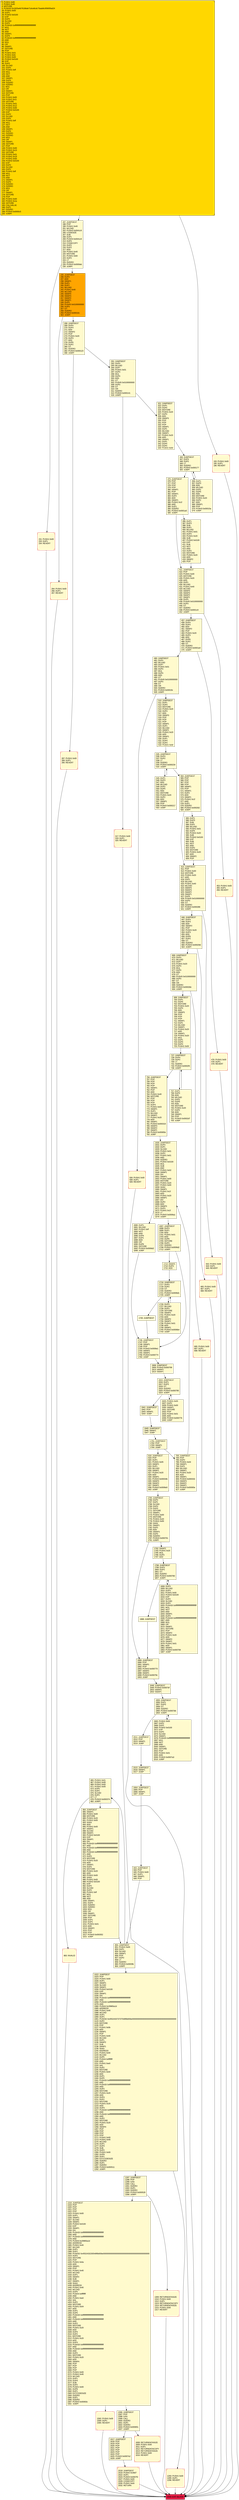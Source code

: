 digraph G {
bgcolor=transparent rankdir=UD;
node [shape=box style=filled color=black fillcolor=white fontname=arial fontcolor=black];
865 [label="865: PUSH1 0x01\l867: PUSH1 0x06\l869: PUSH1 0x00\l871: PUSH1 0x05\l873: DUP5\l874: DUP2\l875: SLOAD\l876: DUP2\l877: LT\l878: PUSH3 0x000374\l882: JUMPI\l" fillcolor=lemonchiffon ];
0 [label="0: PUSH1 0x80\l2: PUSH1 0x40\l4: MSTORE\l5: PUSH20 0x1820a4b7618bde71dce8cdc73aab6c95905fad24\l26: PUSH1 0x00\l28: DUP1\l29: PUSH2 0x0100\l32: EXP\l33: DUP2\l34: SLOAD\l35: DUP2\l36: PUSH20 0xffffffffffffffffffffffffffffffffffffffff\l57: MUL\l58: NOT\l59: AND\l60: SWAP1\l61: DUP4\l62: PUSH20 0xffffffffffffffffffffffffffffffffffffffff\l83: AND\l84: MUL\l85: OR\l86: SWAP1\l87: SSTORE\l88: POP\l89: PUSH1 0x01\l91: PUSH1 0x0c\l93: PUSH1 0x00\l95: PUSH2 0x0100\l98: EXP\l99: DUP2\l100: SLOAD\l101: DUP2\l102: PUSH1 0xff\l104: MUL\l105: NOT\l106: AND\l107: SWAP1\l108: DUP4\l109: ISZERO\l110: ISZERO\l111: MUL\l112: OR\l113: SWAP1\l114: SSTORE\l115: POP\l116: PUSH1 0x00\l118: PUSH1 0x11\l120: SSTORE\l121: PUSH1 0x01\l123: PUSH1 0x12\l125: PUSH1 0x00\l127: PUSH2 0x0100\l130: EXP\l131: DUP2\l132: SLOAD\l133: DUP2\l134: PUSH1 0xff\l136: MUL\l137: NOT\l138: AND\l139: SWAP1\l140: DUP4\l141: ISZERO\l142: ISZERO\l143: MUL\l144: OR\l145: SWAP1\l146: SSTORE\l147: POP\l148: PUSH1 0x00\l150: PUSH1 0x13\l152: SSTORE\l153: PUSH1 0x01\l155: PUSH1 0x19\l157: PUSH1 0x00\l159: PUSH2 0x0100\l162: EXP\l163: DUP2\l164: SLOAD\l165: DUP2\l166: PUSH1 0xff\l168: MUL\l169: NOT\l170: AND\l171: SWAP1\l172: DUP4\l173: ISZERO\l174: ISZERO\l175: MUL\l176: OR\l177: SWAP1\l178: SSTORE\l179: POP\l180: PUSH1 0x00\l182: PUSH1 0x1a\l184: SSTORE\l185: CALLVALUE\l186: DUP1\l187: ISZERO\l188: PUSH3 0x0000c5\l192: JUMPI\l" fillcolor=lemonchiffon shape=Msquare fillcolor=gold ];
1697 [label="1697: JUMPDEST\l1698: DUP3\l1699: DUP1\l1700: ADD\l1701: PUSH1 0x01\l1703: ADD\l1704: DUP6\l1705: SSTORE\l1706: DUP3\l1707: ISZERO\l1708: PUSH3 0x0006d2\l1712: JUMPI\l" fillcolor=lemonchiffon ];
1955 [label="1955: JUMPDEST\l1956: DUP1\l1957: DUP3\l1958: GT\l1959: ISZERO\l1960: PUSH3 0x0007db\l1964: JUMPI\l" fillcolor=lemonchiffon ];
1309 [label="1309: RETURNDATASIZE\l1310: PUSH1 0x00\l1312: DUP1\l1313: RETURNDATACOPY\l1314: RETURNDATASIZE\l1315: PUSH1 0x00\l1317: REVERT\l" fillcolor=lemonchiffon shape=Msquare color=crimson ];
396 [label="396: DUP1\l397: DUP3\l398: SUB\l399: DUP1\l400: MLOAD\l401: PUSH1 0x01\l403: DUP4\l404: PUSH1 0x20\l406: SUB\l407: PUSH2 0x0100\l410: EXP\l411: SUB\l412: NOT\l413: AND\l414: DUP2\l415: MSTORE\l416: PUSH1 0x20\l418: ADD\l419: SWAP2\l420: POP\l" fillcolor=lemonchiffon ];
1925 [label="1925: PUSH1 0x00\l1927: DUP2\l1928: PUSH1 0x00\l1930: SWAP1\l1931: SSTORE\l1932: POP\l1933: PUSH1 0x01\l1935: ADD\l1936: PUSH3 0x00077b\l1940: JUMP\l" fillcolor=lemonchiffon ];
2011 [label="2011: JUMPDEST\l2012: POP\l2013: SWAP1\l2014: JUMP\l" fillcolor=lemonchiffon ];
1680 [label="1680: DUP1\l1681: MLOAD\l1682: PUSH1 0xff\l1684: NOT\l1685: AND\l1686: DUP4\l1687: DUP1\l1688: ADD\l1689: OR\l1690: DUP6\l1691: SSTORE\l1692: PUSH3 0x0006d2\l1696: JUMP\l" fillcolor=lemonchiffon ];
480 [label="480: JUMPDEST\l481: DUP3\l482: MLOAD\l483: DUP7\l484: PUSH1 0x01\l486: DUP3\l487: MUL\l488: DUP4\l489: ADD\l490: GT\l491: PUSH5 0x0100000000\l497: DUP3\l498: GT\l499: OR\l500: ISZERO\l501: PUSH3 0x0001fe\l505: JUMPI\l" fillcolor=lemonchiffon ];
510 [label="510: JUMPDEST\l511: DUP1\l512: DUP4\l513: MSTORE\l514: PUSH1 0x20\l516: DUP4\l517: ADD\l518: SWAP3\l519: POP\l520: POP\l521: POP\l522: SWAP1\l523: DUP1\l524: MLOAD\l525: SWAP1\l526: PUSH1 0x20\l528: ADD\l529: SWAP1\l530: DUP1\l531: DUP4\l532: DUP4\l533: PUSH1 0x00\l" fillcolor=lemonchiffon ];
291 [label="291: JUMPDEST\l292: DUP3\l293: MLOAD\l294: DUP7\l295: PUSH1 0x01\l297: DUP3\l298: MUL\l299: DUP4\l300: ADD\l301: GT\l302: PUSH5 0x0100000000\l308: DUP3\l309: GT\l310: OR\l311: ISZERO\l312: PUSH3 0x000141\l316: JUMPI\l" fillcolor=lemonchiffon ];
695 [label="695: PUSH1 0x00\l697: DUP1\l698: REVERT\l" fillcolor=lemonchiffon shape=Msquare color=crimson ];
1617 [label="1617: JUMPDEST\l1618: POP\l1619: POP\l1620: POP\l1621: POP\l1622: POP\l1623: POP\l1624: POP\l1625: PUSH3 0x0007e2\l1629: JUMP\l" fillcolor=lemonchiffon ];
1592 [label="1592: PUSH1 0x00\l1594: DUP1\l1595: REVERT\l" fillcolor=lemonchiffon shape=Msquare color=crimson ];
850 [label="850: JUMPDEST\l851: PUSH1 0x05\l853: DUP1\l854: SLOAD\l855: SWAP1\l856: POP\l857: DUP2\l858: LT\l859: ISZERO\l860: PUSH3 0x0003fe\l864: JUMPI\l" fillcolor=lemonchiffon ];
457 [label="457: JUMPDEST\l458: DUP4\l459: DUP3\l460: ADD\l461: SWAP2\l462: POP\l463: PUSH1 0x20\l465: DUP3\l466: ADD\l467: DUP6\l468: DUP2\l469: GT\l470: ISZERO\l471: PUSH3 0x0001e0\l475: JUMPI\l" fillcolor=lemonchiffon ];
317 [label="317: PUSH1 0x00\l319: DUP1\l320: REVERT\l" fillcolor=lemonchiffon shape=Msquare color=crimson ];
1745 [label="1745: JUMPDEST\l" fillcolor=lemonchiffon ];
1792 [label="1792: SWAP2\l1793: PUSH1 0x20\l1795: MUL\l1796: DUP3\l1797: ADD\l" fillcolor=lemonchiffon ];
1904 [label="1904: JUMPDEST\l1905: POP\l1906: SWAP1\l1907: JUMP\l" fillcolor=lemonchiffon ];
642 [label="642: PUSH1 0x00\l644: DUP1\l645: REVERT\l" fillcolor=lemonchiffon shape=Msquare color=crimson ];
1022 [label="1022: JUMPDEST\l1023: POP\l1024: PUSH1 0x00\l1026: DUP1\l1027: SWAP1\l1028: SLOAD\l1029: SWAP1\l1030: PUSH2 0x0100\l1033: EXP\l1034: SWAP1\l1035: DIV\l1036: PUSH20 0xffffffffffffffffffffffffffffffffffffffff\l1057: AND\l1058: PUSH20 0xffffffffffffffffffffffffffffffffffffffff\l1079: AND\l1080: PUSH4 0x29965a1d\l1085: ADDRESS\l1086: PUSH1 0x40\l1088: MLOAD\l1089: DUP1\l1090: DUP1\l1091: PUSH32 0x455243373737546f6b656e000000000000000000000000000000000000000000\l1124: DUP2\l1125: MSTORE\l1126: POP\l1127: PUSH1 0x0b\l1129: ADD\l1130: SWAP1\l1131: POP\l1132: PUSH1 0x40\l1134: MLOAD\l1135: DUP1\l1136: SWAP2\l1137: SUB\l1138: SWAP1\l1139: SHA3\l1140: ADDRESS\l1141: PUSH1 0x40\l1143: MLOAD\l1144: DUP5\l1145: PUSH4 0xffffffff\l1150: AND\l1151: PUSH1 0xe0\l1153: SHL\l1154: DUP2\l1155: MSTORE\l1156: PUSH1 0x04\l1158: ADD\l1159: DUP1\l1160: DUP5\l1161: PUSH20 0xffffffffffffffffffffffffffffffffffffffff\l1182: AND\l1183: PUSH20 0xffffffffffffffffffffffffffffffffffffffff\l1204: AND\l1205: DUP2\l1206: MSTORE\l1207: PUSH1 0x20\l1209: ADD\l1210: DUP4\l1211: DUP2\l1212: MSTORE\l1213: PUSH1 0x20\l1215: ADD\l1216: DUP3\l1217: PUSH20 0xffffffffffffffffffffffffffffffffffffffff\l1238: AND\l1239: PUSH20 0xffffffffffffffffffffffffffffffffffffffff\l1260: AND\l1261: DUP2\l1262: MSTORE\l1263: PUSH1 0x20\l1265: ADD\l1266: SWAP4\l1267: POP\l1268: POP\l1269: POP\l1270: POP\l1271: PUSH1 0x00\l1273: PUSH1 0x40\l1275: MLOAD\l1276: DUP1\l1277: DUP4\l1278: SUB\l1279: DUP2\l1280: PUSH1 0x00\l1282: DUP8\l1283: DUP1\l1284: EXTCODESIZE\l1285: ISZERO\l1286: DUP1\l1287: ISZERO\l1288: PUSH3 0x000511\l1292: JUMPI\l" fillcolor=lemonchiffon ];
1297 [label="1297: JUMPDEST\l1298: POP\l1299: GAS\l1300: CALL\l1301: ISZERO\l1302: DUP1\l1303: ISZERO\l1304: PUSH3 0x000526\l1308: JUMPI\l" fillcolor=lemonchiffon ];
699 [label="699: JUMPDEST\l700: DUP1\l701: DUP4\l702: MSTORE\l703: PUSH1 0x20\l705: DUP4\l706: ADD\l707: SWAP3\l708: POP\l709: POP\l710: POP\l711: SWAP1\l712: DUP1\l713: MLOAD\l714: SWAP1\l715: PUSH1 0x20\l717: ADD\l718: SWAP1\l719: PUSH1 0x20\l721: MUL\l722: DUP1\l723: DUP4\l724: DUP4\l725: PUSH1 0x00\l" fillcolor=lemonchiffon ];
1716 [label="1716: JUMPDEST\l1717: DUP3\l1718: DUP2\l1719: GT\l1720: ISZERO\l1721: PUSH3 0x0006d1\l1725: JUMPI\l" fillcolor=lemonchiffon ];
264 [label="264: PUSH1 0x00\l266: DUP1\l267: REVERT\l" fillcolor=lemonchiffon shape=Msquare color=crimson ];
346 [label="346: JUMPDEST\l347: DUP4\l348: DUP2\l349: LT\l350: ISZERO\l351: PUSH3 0x000177\l355: JUMPI\l" fillcolor=lemonchiffon ];
1293 [label="1293: PUSH1 0x00\l1295: DUP1\l1296: REVERT\l" fillcolor=lemonchiffon shape=Msquare color=crimson ];
1945 [label="1945: JUMPDEST\l1946: SWAP1\l1947: JUMP\l" fillcolor=lemonchiffon ];
321 [label="321: JUMPDEST\l322: DUP1\l323: DUP4\l324: MSTORE\l325: PUSH1 0x20\l327: DUP4\l328: ADD\l329: SWAP3\l330: POP\l331: POP\l332: POP\l333: SWAP1\l334: DUP1\l335: MLOAD\l336: SWAP1\l337: PUSH1 0x20\l339: ADD\l340: SWAP1\l341: DUP1\l342: DUP4\l343: DUP4\l344: PUSH1 0x00\l" fillcolor=lemonchiffon ];
1888 [label="1888: JUMPDEST\l" fillcolor=lemonchiffon ];
1761 [label="1761: JUMPDEST\l1762: POP\l1763: SWAP1\l1764: JUMP\l" fillcolor=lemonchiffon ];
1889 [label="1889: JUMPDEST\l1890: POP\l1891: SWAP1\l1892: POP\l1893: PUSH3 0x000770\l1897: SWAP2\l1898: SWAP1\l1899: PUSH3 0x00079c\l1903: JUMP\l" fillcolor=lemonchiffon ];
737 [label="737: DUP1\l738: DUP3\l739: ADD\l740: MLOAD\l741: DUP2\l742: DUP5\l743: ADD\l744: MSTORE\l745: PUSH1 0x20\l747: DUP2\l748: ADD\l749: SWAP1\l750: POP\l751: PUSH3 0x0002d7\l755: JUMP\l" fillcolor=lemonchiffon ];
1713 [label="1713: SWAP2\l1714: DUP3\l1715: ADD\l" fillcolor=lemonchiffon ];
1630 [label="1630: JUMPDEST\l1631: DUP3\l1632: DUP1\l1633: SLOAD\l1634: PUSH1 0x01\l1636: DUP2\l1637: PUSH1 0x01\l1639: AND\l1640: ISZERO\l1641: PUSH2 0x0100\l1644: MUL\l1645: SUB\l1646: AND\l1647: PUSH1 0x02\l1649: SWAP1\l1650: DIV\l1651: SWAP1\l1652: PUSH1 0x00\l1654: MSTORE\l1655: PUSH1 0x20\l1657: PUSH1 0x00\l1659: SHA3\l1660: SWAP1\l1661: PUSH1 0x1f\l1663: ADD\l1664: PUSH1 0x20\l1666: SWAP1\l1667: DIV\l1668: DUP2\l1669: ADD\l1670: SWAP3\l1671: DUP3\l1672: PUSH1 0x1f\l1674: LT\l1675: PUSH3 0x0006a1\l1679: JUMPI\l" fillcolor=lemonchiffon ];
793 [label="793: JUMPDEST\l794: POP\l795: DUP2\l796: PUSH1 0x04\l798: SWAP1\l799: DUP1\l800: MLOAD\l801: SWAP1\l802: PUSH1 0x20\l804: ADD\l805: SWAP1\l806: PUSH3 0x000332\l810: SWAP3\l811: SWAP2\l812: SWAP1\l813: PUSH3 0x00065e\l817: JUMP\l" fillcolor=lemonchiffon ];
665 [label="665: PUSH1 0x00\l667: DUP1\l668: REVERT\l" fillcolor=lemonchiffon shape=Msquare color=crimson ];
669 [label="669: JUMPDEST\l670: DUP3\l671: MLOAD\l672: DUP7\l673: PUSH1 0x20\l675: DUP3\l676: MUL\l677: DUP4\l678: ADD\l679: GT\l680: PUSH5 0x0100000000\l686: DUP3\l687: GT\l688: OR\l689: ISZERO\l690: PUSH3 0x0002bb\l694: JUMPI\l" fillcolor=lemonchiffon ];
545 [label="545: DUP1\l546: DUP3\l547: ADD\l548: MLOAD\l549: DUP2\l550: DUP5\l551: ADD\l552: MSTORE\l553: PUSH1 0x20\l555: DUP2\l556: ADD\l557: SWAP1\l558: POP\l559: PUSH3 0x000217\l563: JUMP\l" fillcolor=lemonchiffon ];
235 [label="235: JUMPDEST\l236: DUP2\l237: ADD\l238: SWAP1\l239: DUP1\l240: DUP1\l241: MLOAD\l242: PUSH1 0x40\l244: MLOAD\l245: SWAP4\l246: SWAP3\l247: SWAP2\l248: SWAP1\l249: DUP5\l250: PUSH5 0x0100000000\l256: DUP3\l257: GT\l258: ISZERO\l259: PUSH3 0x00010c\l263: JUMPI\l" fillcolor=orange ];
1765 [label="1765: JUMPDEST\l1766: DUP3\l1767: DUP1\l1768: SLOAD\l1769: DUP3\l1770: DUP3\l1771: SSTORE\l1772: SWAP1\l1773: PUSH1 0x00\l1775: MSTORE\l1776: PUSH1 0x20\l1778: PUSH1 0x00\l1780: SHA3\l1781: SWAP1\l1782: DUP2\l1783: ADD\l1784: SWAP3\l1785: DUP3\l1786: ISZERO\l1787: PUSH3 0x000761\l1791: JUMPI\l" fillcolor=lemonchiffon ];
884 [label="884: JUMPDEST\l885: SWAP1\l886: PUSH1 0x00\l888: MSTORE\l889: PUSH1 0x20\l891: PUSH1 0x00\l893: SHA3\l894: ADD\l895: PUSH1 0x00\l897: SWAP1\l898: SLOAD\l899: SWAP1\l900: PUSH2 0x0100\l903: EXP\l904: SWAP1\l905: DIV\l906: PUSH20 0xffffffffffffffffffffffffffffffffffffffff\l927: AND\l928: PUSH20 0xffffffffffffffffffffffffffffffffffffffff\l949: AND\l950: PUSH20 0xffffffffffffffffffffffffffffffffffffffff\l971: AND\l972: DUP2\l973: MSTORE\l974: PUSH1 0x20\l976: ADD\l977: SWAP1\l978: DUP2\l979: MSTORE\l980: PUSH1 0x20\l982: ADD\l983: PUSH1 0x00\l985: SHA3\l986: PUSH1 0x00\l988: PUSH2 0x0100\l991: EXP\l992: DUP2\l993: SLOAD\l994: DUP2\l995: PUSH1 0xff\l997: MUL\l998: NOT\l999: AND\l1000: SWAP1\l1001: DUP4\l1002: ISZERO\l1003: ISZERO\l1004: MUL\l1005: OR\l1006: SWAP1\l1007: SSTORE\l1008: POP\l1009: DUP1\l1010: DUP1\l1011: PUSH1 0x01\l1013: ADD\l1014: SWAP2\l1015: POP\l1016: POP\l1017: PUSH3 0x000352\l1021: JUMP\l" fillcolor=lemonchiffon ];
287 [label="287: PUSH1 0x00\l289: DUP1\l290: REVERT\l" fillcolor=lemonchiffon shape=Msquare color=crimson ];
197 [label="197: JUMPDEST\l198: POP\l199: PUSH1 0x40\l201: MLOAD\l202: PUSH3 0x0041c9\l206: CODESIZE\l207: SUB\l208: DUP1\l209: PUSH3 0x0041c9\l213: DUP4\l214: CODECOPY\l215: DUP2\l216: DUP2\l217: ADD\l218: PUSH1 0x40\l220: MSTORE\l221: PUSH1 0x60\l223: DUP2\l224: LT\l225: ISZERO\l226: PUSH3 0x0000eb\l230: JUMPI\l" fillcolor=lemonchiffon ];
1948 [label="1948: JUMPDEST\l1949: PUSH3 0x0007df\l1953: SWAP2\l1954: SWAP1\l" fillcolor=lemonchiffon ];
585 [label="585: DUP1\l586: DUP3\l587: SUB\l588: DUP1\l589: MLOAD\l590: PUSH1 0x01\l592: DUP4\l593: PUSH1 0x20\l595: SUB\l596: PUSH2 0x0100\l599: EXP\l600: SUB\l601: NOT\l602: AND\l603: DUP2\l604: MSTORE\l605: PUSH1 0x20\l607: ADD\l608: SWAP2\l609: POP\l" fillcolor=lemonchiffon ];
1746 [label="1746: JUMPDEST\l1747: POP\l1748: SWAP1\l1749: POP\l1750: PUSH3 0x0006e1\l1754: SWAP2\l1755: SWAP1\l1756: PUSH3 0x000774\l1760: JUMP\l" fillcolor=lemonchiffon ];
1941 [label="1941: JUMPDEST\l1942: POP\l1943: SWAP1\l1944: JUMP\l" fillcolor=lemonchiffon ];
231 [label="231: PUSH1 0x00\l233: DUP1\l234: REVERT\l" fillcolor=lemonchiffon shape=Msquare color=crimson ];
1318 [label="1318: JUMPDEST\l1319: POP\l1320: POP\l1321: POP\l1322: POP\l1323: PUSH1 0x00\l1325: DUP1\l1326: SWAP1\l1327: SLOAD\l1328: SWAP1\l1329: PUSH2 0x0100\l1332: EXP\l1333: SWAP1\l1334: DIV\l1335: PUSH20 0xffffffffffffffffffffffffffffffffffffffff\l1356: AND\l1357: PUSH20 0xffffffffffffffffffffffffffffffffffffffff\l1378: AND\l1379: PUSH4 0x29965a1d\l1384: ADDRESS\l1385: PUSH1 0x40\l1387: MLOAD\l1388: DUP1\l1389: DUP1\l1390: PUSH32 0x4552433230546f6b656e00000000000000000000000000000000000000000000\l1423: DUP2\l1424: MSTORE\l1425: POP\l1426: PUSH1 0x0a\l1428: ADD\l1429: SWAP1\l1430: POP\l1431: PUSH1 0x40\l1433: MLOAD\l1434: DUP1\l1435: SWAP2\l1436: SUB\l1437: SWAP1\l1438: SHA3\l1439: ADDRESS\l1440: PUSH1 0x40\l1442: MLOAD\l1443: DUP5\l1444: PUSH4 0xffffffff\l1449: AND\l1450: PUSH1 0xe0\l1452: SHL\l1453: DUP2\l1454: MSTORE\l1455: PUSH1 0x04\l1457: ADD\l1458: DUP1\l1459: DUP5\l1460: PUSH20 0xffffffffffffffffffffffffffffffffffffffff\l1481: AND\l1482: PUSH20 0xffffffffffffffffffffffffffffffffffffffff\l1503: AND\l1504: DUP2\l1505: MSTORE\l1506: PUSH1 0x20\l1508: ADD\l1509: DUP4\l1510: DUP2\l1511: MSTORE\l1512: PUSH1 0x20\l1514: ADD\l1515: DUP3\l1516: PUSH20 0xffffffffffffffffffffffffffffffffffffffff\l1537: AND\l1538: PUSH20 0xffffffffffffffffffffffffffffffffffffffff\l1559: AND\l1560: DUP2\l1561: MSTORE\l1562: PUSH1 0x20\l1564: ADD\l1565: SWAP4\l1566: POP\l1567: POP\l1568: POP\l1569: POP\l1570: PUSH1 0x00\l1572: PUSH1 0x40\l1574: MLOAD\l1575: DUP1\l1576: DUP4\l1577: SUB\l1578: DUP2\l1579: PUSH1 0x00\l1581: DUP8\l1582: DUP1\l1583: EXTCODESIZE\l1584: ISZERO\l1585: DUP1\l1586: ISZERO\l1587: PUSH3 0x00063c\l1591: JUMPI\l" fillcolor=lemonchiffon ];
1798 [label="1798: JUMPDEST\l1799: DUP3\l1800: DUP2\l1801: GT\l1802: ISZERO\l1803: PUSH3 0x000760\l1807: JUMPI\l" fillcolor=lemonchiffon ];
843 [label="843: JUMPDEST\l844: POP\l845: PUSH1 0x00\l847: DUP1\l848: SWAP1\l849: POP\l" fillcolor=lemonchiffon ];
883 [label="883: INVALID\l" fillcolor=lemonchiffon shape=Msquare color=crimson ];
535 [label="535: JUMPDEST\l536: DUP4\l537: DUP2\l538: LT\l539: ISZERO\l540: PUSH3 0x000234\l544: JUMPI\l" fillcolor=lemonchiffon ];
756 [label="756: JUMPDEST\l757: POP\l758: POP\l759: POP\l760: POP\l761: SWAP1\l762: POP\l763: ADD\l764: PUSH1 0x40\l766: MSTORE\l767: POP\l768: POP\l769: POP\l770: DUP3\l771: PUSH1 0x03\l773: SWAP1\l774: DUP1\l775: MLOAD\l776: SWAP1\l777: PUSH1 0x20\l779: ADD\l780: SWAP1\l781: PUSH3 0x000319\l785: SWAP3\l786: SWAP2\l787: SWAP1\l788: PUSH3 0x00065e\l792: JUMP\l" fillcolor=lemonchiffon ];
1808 [label="1808: DUP3\l1809: MLOAD\l1810: DUP3\l1811: PUSH1 0x00\l1813: PUSH2 0x0100\l1816: EXP\l1817: DUP2\l1818: SLOAD\l1819: DUP2\l1820: PUSH20 0xffffffffffffffffffffffffffffffffffffffff\l1841: MUL\l1842: NOT\l1843: AND\l1844: SWAP1\l1845: DUP4\l1846: PUSH20 0xffffffffffffffffffffffffffffffffffffffff\l1867: AND\l1868: MUL\l1869: OR\l1870: SWAP1\l1871: SSTORE\l1872: POP\l1873: SWAP2\l1874: PUSH1 0x20\l1876: ADD\l1877: SWAP2\l1878: SWAP1\l1879: PUSH1 0x01\l1881: ADD\l1882: SWAP1\l1883: PUSH3 0x000706\l1887: JUMP\l" fillcolor=lemonchiffon ];
1608 [label="1608: RETURNDATASIZE\l1609: PUSH1 0x00\l1611: DUP1\l1612: RETURNDATACOPY\l1613: RETURNDATASIZE\l1614: PUSH1 0x00\l1616: REVERT\l" fillcolor=lemonchiffon shape=Msquare color=crimson ];
1915 [label="1915: JUMPDEST\l1916: DUP1\l1917: DUP3\l1918: GT\l1919: ISZERO\l1920: PUSH3 0x000795\l1924: JUMPI\l" fillcolor=lemonchiffon ];
506 [label="506: PUSH1 0x00\l508: DUP1\l509: REVERT\l" fillcolor=lemonchiffon shape=Msquare color=crimson ];
356 [label="356: DUP1\l357: DUP3\l358: ADD\l359: MLOAD\l360: DUP2\l361: DUP5\l362: ADD\l363: MSTORE\l364: PUSH1 0x20\l366: DUP2\l367: ADD\l368: SWAP1\l369: POP\l370: PUSH3 0x00015a\l374: JUMP\l" fillcolor=lemonchiffon ];
193 [label="193: PUSH1 0x00\l195: DUP1\l196: REVERT\l" fillcolor=lemonchiffon shape=Msquare color=crimson ];
1596 [label="1596: JUMPDEST\l1597: POP\l1598: GAS\l1599: CALL\l1600: ISZERO\l1601: DUP1\l1602: ISZERO\l1603: PUSH3 0x000651\l1607: JUMPI\l" fillcolor=lemonchiffon ];
453 [label="453: PUSH1 0x00\l455: DUP1\l456: REVERT\l" fillcolor=lemonchiffon shape=Msquare color=crimson ];
421 [label="421: JUMPDEST\l422: POP\l423: PUSH1 0x40\l425: MSTORE\l426: PUSH1 0x20\l428: ADD\l429: DUP1\l430: MLOAD\l431: PUSH1 0x40\l433: MLOAD\l434: SWAP4\l435: SWAP3\l436: SWAP2\l437: SWAP1\l438: DUP5\l439: PUSH5 0x0100000000\l445: DUP3\l446: GT\l447: ISZERO\l448: PUSH3 0x0001c9\l452: JUMPI\l" fillcolor=lemonchiffon ];
268 [label="268: JUMPDEST\l269: DUP4\l270: DUP3\l271: ADD\l272: SWAP2\l273: POP\l274: PUSH1 0x20\l276: DUP3\l277: ADD\l278: DUP6\l279: DUP2\l280: GT\l281: ISZERO\l282: PUSH3 0x000123\l286: JUMPI\l" fillcolor=lemonchiffon ];
1908 [label="1908: JUMPDEST\l1909: PUSH3 0x000799\l1913: SWAP2\l1914: SWAP1\l" fillcolor=lemonchiffon ];
2015 [label="2015: JUMPDEST\l2016: SWAP1\l2017: JUMP\l" fillcolor=lemonchiffon ];
1726 [label="1726: DUP3\l1727: MLOAD\l1728: DUP3\l1729: SSTORE\l1730: SWAP2\l1731: PUSH1 0x20\l1733: ADD\l1734: SWAP2\l1735: SWAP1\l1736: PUSH1 0x01\l1738: ADD\l1739: SWAP1\l1740: PUSH3 0x0006b4\l1744: JUMP\l" fillcolor=lemonchiffon ];
818 [label="818: JUMPDEST\l819: POP\l820: DUP1\l821: PUSH1 0x05\l823: SWAP1\l824: DUP1\l825: MLOAD\l826: SWAP1\l827: PUSH1 0x20\l829: ADD\l830: SWAP1\l831: PUSH3 0x00034b\l835: SWAP3\l836: SWAP2\l837: SWAP1\l838: PUSH3 0x0006e5\l842: JUMP\l" fillcolor=lemonchiffon ];
2033 [label="2033: EXIT BLOCK\l" fillcolor=crimson ];
1965 [label="1965: PUSH1 0x00\l1967: DUP2\l1968: DUP2\l1969: PUSH2 0x0100\l1972: EXP\l1973: DUP2\l1974: SLOAD\l1975: SWAP1\l1976: PUSH20 0xffffffffffffffffffffffffffffffffffffffff\l1997: MUL\l1998: NOT\l1999: AND\l2000: SWAP1\l2001: SSTORE\l2002: POP\l2003: PUSH1 0x01\l2005: ADD\l2006: PUSH3 0x0007a3\l2010: JUMP\l" fillcolor=lemonchiffon ];
646 [label="646: JUMPDEST\l647: DUP4\l648: DUP3\l649: ADD\l650: SWAP2\l651: POP\l652: PUSH1 0x20\l654: DUP3\l655: ADD\l656: DUP6\l657: DUP2\l658: GT\l659: ISZERO\l660: PUSH3 0x00029d\l664: JUMPI\l" fillcolor=lemonchiffon ];
610 [label="610: JUMPDEST\l611: POP\l612: PUSH1 0x40\l614: MSTORE\l615: PUSH1 0x20\l617: ADD\l618: DUP1\l619: MLOAD\l620: PUSH1 0x40\l622: MLOAD\l623: SWAP4\l624: SWAP3\l625: SWAP2\l626: SWAP1\l627: DUP5\l628: PUSH5 0x0100000000\l634: DUP3\l635: GT\l636: ISZERO\l637: PUSH3 0x000286\l641: JUMPI\l" fillcolor=lemonchiffon ];
375 [label="375: JUMPDEST\l376: POP\l377: POP\l378: POP\l379: POP\l380: SWAP1\l381: POP\l382: SWAP1\l383: DUP2\l384: ADD\l385: SWAP1\l386: PUSH1 0x1f\l388: AND\l389: DUP1\l390: ISZERO\l391: PUSH3 0x0001a5\l395: JUMPI\l" fillcolor=lemonchiffon ];
2018 [label="2018: JUMPDEST\l2019: PUSH2 0x39d7\l2022: DUP1\l2023: PUSH3 0x0007f2\l2027: PUSH1 0x00\l2029: CODECOPY\l2030: PUSH1 0x00\l2032: RETURN\l" fillcolor=lemonchiffon shape=Msquare color=crimson ];
564 [label="564: JUMPDEST\l565: POP\l566: POP\l567: POP\l568: POP\l569: SWAP1\l570: POP\l571: SWAP1\l572: DUP2\l573: ADD\l574: SWAP1\l575: PUSH1 0x1f\l577: AND\l578: DUP1\l579: ISZERO\l580: PUSH3 0x000262\l584: JUMPI\l" fillcolor=lemonchiffon ];
727 [label="727: JUMPDEST\l728: DUP4\l729: DUP2\l730: LT\l731: ISZERO\l732: PUSH3 0x0002f4\l736: JUMPI\l" fillcolor=lemonchiffon ];
476 [label="476: PUSH1 0x00\l478: DUP1\l479: REVERT\l" fillcolor=lemonchiffon shape=Msquare color=crimson ];
610 -> 646;
1761 -> 793;
2018 -> 2033;
1955 -> 2011;
375 -> 421;
1915 -> 1941;
850 -> 865;
1713 -> 1716;
1945 -> 1761;
1765 -> 1792;
535 -> 564;
1746 -> 1908;
727 -> 756;
669 -> 695;
1716 -> 1745;
585 -> 610;
1697 -> 1713;
850 -> 1022;
1908 -> 1915;
883 -> 2033;
291 -> 321;
1630 -> 1680;
510 -> 535;
1697 -> 1746;
646 -> 665;
646 -> 669;
287 -> 2033;
818 -> 1765;
480 -> 506;
610 -> 642;
264 -> 2033;
268 -> 287;
346 -> 375;
699 -> 727;
1792 -> 1798;
843 -> 850;
1293 -> 2033;
1745 -> 1746;
1617 -> 2018;
2011 -> 2015;
396 -> 421;
756 -> 1630;
0 -> 193;
1592 -> 2033;
1941 -> 1945;
1798 -> 1888;
317 -> 2033;
346 -> 356;
356 -> 346;
375 -> 396;
1596 -> 1617;
421 -> 457;
321 -> 346;
421 -> 453;
793 -> 1630;
1022 -> 1297;
197 -> 231;
476 -> 2033;
1765 -> 1889;
564 -> 610;
291 -> 317;
1022 -> 1293;
193 -> 2033;
235 -> 264;
457 -> 480;
1798 -> 1808;
1808 -> 1798;
453 -> 2033;
1888 -> 1889;
480 -> 510;
669 -> 699;
1608 -> 2033;
1297 -> 1309;
1318 -> 1596;
884 -> 850;
506 -> 2033;
1596 -> 1608;
1630 -> 1697;
231 -> 2033;
564 -> 585;
865 -> 884;
0 -> 197;
1716 -> 1726;
1726 -> 1716;
1948 -> 1955;
665 -> 2033;
2015 -> 1904;
727 -> 737;
737 -> 727;
865 -> 883;
1680 -> 1746;
642 -> 2033;
1915 -> 1925;
1925 -> 1915;
235 -> 268;
1318 -> 1592;
1761 -> 818;
1297 -> 1318;
457 -> 476;
695 -> 2033;
1904 -> 843;
535 -> 545;
545 -> 535;
1889 -> 1948;
268 -> 291;
1955 -> 1965;
1965 -> 1955;
1309 -> 2033;
197 -> 235;
}